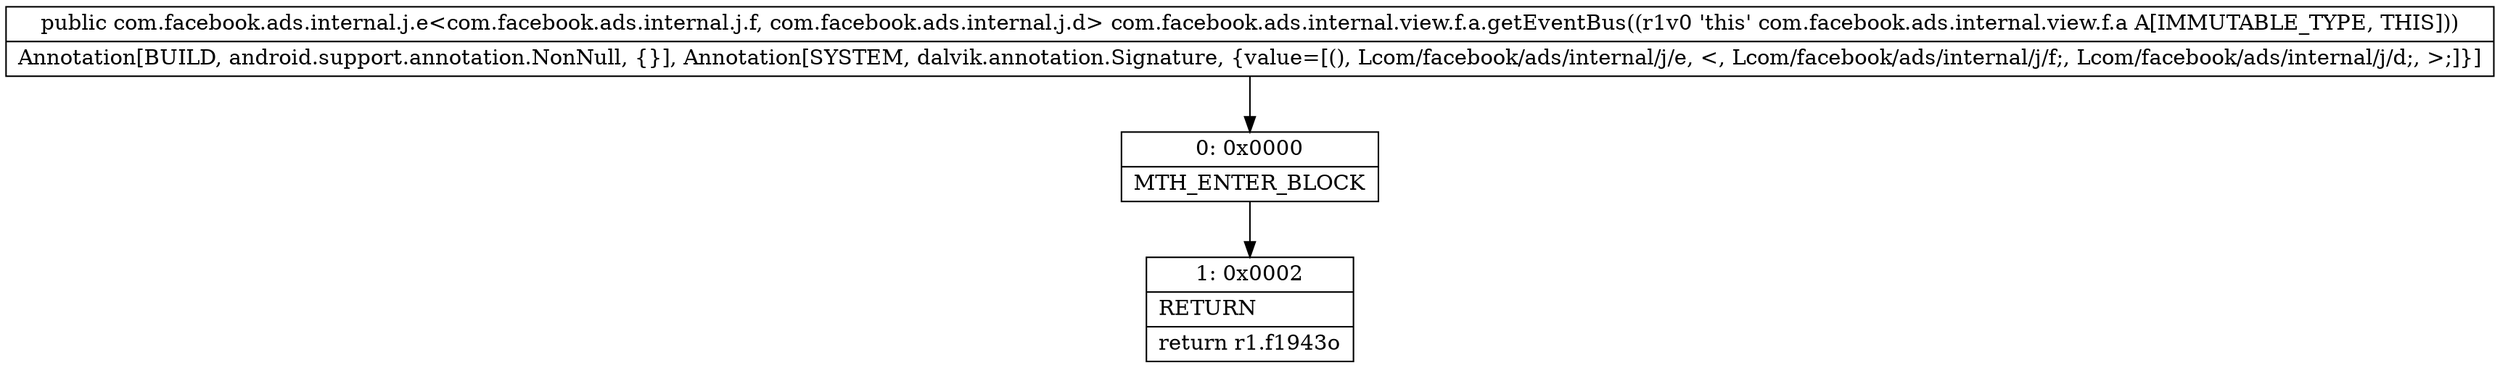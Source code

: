 digraph "CFG forcom.facebook.ads.internal.view.f.a.getEventBus()Lcom\/facebook\/ads\/internal\/j\/e;" {
Node_0 [shape=record,label="{0\:\ 0x0000|MTH_ENTER_BLOCK\l}"];
Node_1 [shape=record,label="{1\:\ 0x0002|RETURN\l|return r1.f1943o\l}"];
MethodNode[shape=record,label="{public com.facebook.ads.internal.j.e\<com.facebook.ads.internal.j.f, com.facebook.ads.internal.j.d\> com.facebook.ads.internal.view.f.a.getEventBus((r1v0 'this' com.facebook.ads.internal.view.f.a A[IMMUTABLE_TYPE, THIS]))  | Annotation[BUILD, android.support.annotation.NonNull, \{\}], Annotation[SYSTEM, dalvik.annotation.Signature, \{value=[(), Lcom\/facebook\/ads\/internal\/j\/e, \<, Lcom\/facebook\/ads\/internal\/j\/f;, Lcom\/facebook\/ads\/internal\/j\/d;, \>;]\}]\l}"];
MethodNode -> Node_0;
Node_0 -> Node_1;
}


